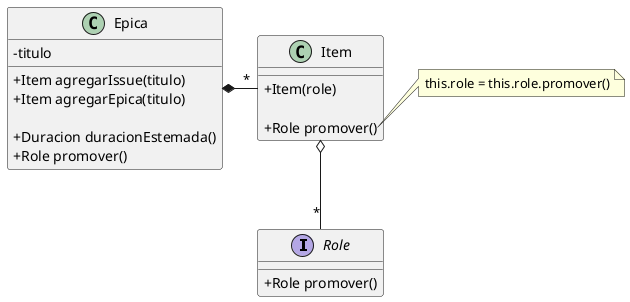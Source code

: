 @startuml(id=1)
skinparam classAttributeIconSize 0

interface Role {
   + Role promover()
}

class Item {
   + Item(role)

   + Role promover()
}

note right of Item::promover
this.role = this.role.promover()
end note

class Epica {
    - titulo

    + Item agregarIssue(titulo)
    + Item agregarEpica(titulo)

    + Duracion duracionEstemada()
    + Role promover()
}

Epica *- "*" Item
Item o-- "*" Role

@enduml